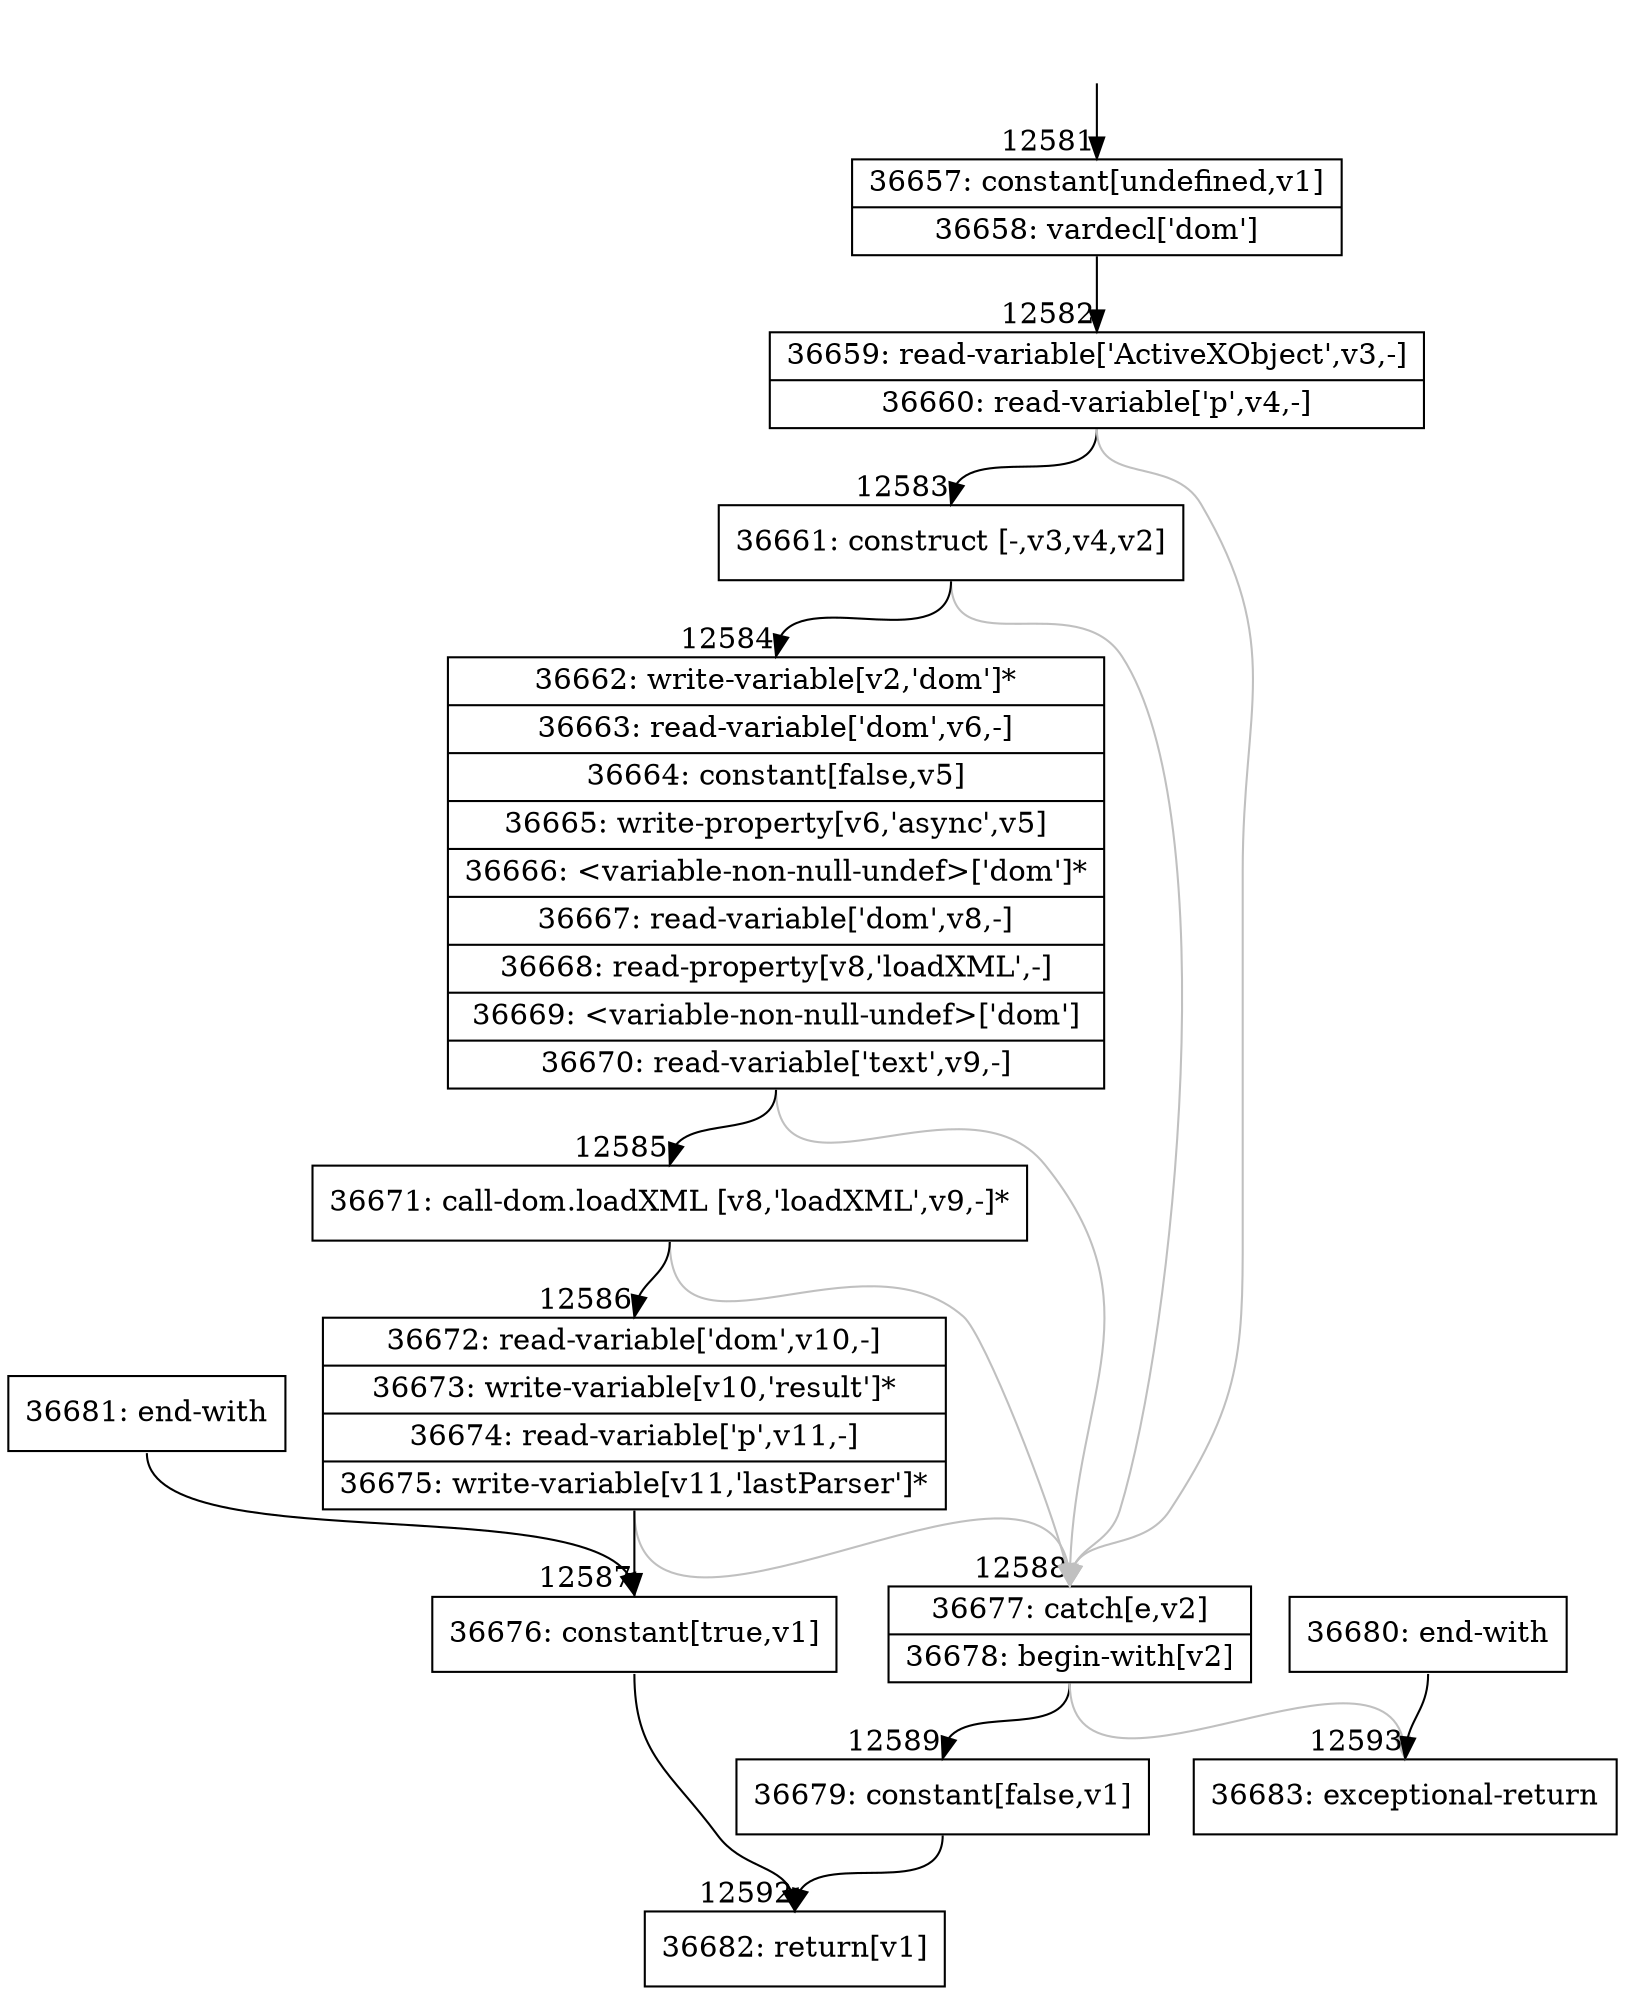 digraph {
rankdir="TD"
BB_entry923[shape=none,label=""];
BB_entry923 -> BB12581 [tailport=s, headport=n, headlabel="    12581"]
BB12581 [shape=record label="{36657: constant[undefined,v1]|36658: vardecl['dom']}" ] 
BB12581 -> BB12582 [tailport=s, headport=n, headlabel="      12582"]
BB12582 [shape=record label="{36659: read-variable['ActiveXObject',v3,-]|36660: read-variable['p',v4,-]}" ] 
BB12582 -> BB12583 [tailport=s, headport=n, headlabel="      12583"]
BB12582 -> BB12588 [tailport=s, headport=n, color=gray, headlabel="      12588"]
BB12583 [shape=record label="{36661: construct [-,v3,v4,v2]}" ] 
BB12583 -> BB12584 [tailport=s, headport=n, headlabel="      12584"]
BB12583 -> BB12588 [tailport=s, headport=n, color=gray]
BB12584 [shape=record label="{36662: write-variable[v2,'dom']*|36663: read-variable['dom',v6,-]|36664: constant[false,v5]|36665: write-property[v6,'async',v5]|36666: \<variable-non-null-undef\>['dom']*|36667: read-variable['dom',v8,-]|36668: read-property[v8,'loadXML',-]|36669: \<variable-non-null-undef\>['dom']|36670: read-variable['text',v9,-]}" ] 
BB12584 -> BB12585 [tailport=s, headport=n, headlabel="      12585"]
BB12584 -> BB12588 [tailport=s, headport=n, color=gray]
BB12585 [shape=record label="{36671: call-dom.loadXML [v8,'loadXML',v9,-]*}" ] 
BB12585 -> BB12586 [tailport=s, headport=n, headlabel="      12586"]
BB12585 -> BB12588 [tailport=s, headport=n, color=gray]
BB12586 [shape=record label="{36672: read-variable['dom',v10,-]|36673: write-variable[v10,'result']*|36674: read-variable['p',v11,-]|36675: write-variable[v11,'lastParser']*}" ] 
BB12586 -> BB12587 [tailport=s, headport=n, headlabel="      12587"]
BB12586 -> BB12588 [tailport=s, headport=n, color=gray]
BB12587 [shape=record label="{36676: constant[true,v1]}" ] 
BB12587 -> BB12592 [tailport=s, headport=n, headlabel="      12592"]
BB12588 [shape=record label="{36677: catch[e,v2]|36678: begin-with[v2]}" ] 
BB12588 -> BB12589 [tailport=s, headport=n, headlabel="      12589"]
BB12588 -> BB12593 [tailport=s, headport=n, color=gray, headlabel="      12593"]
BB12589 [shape=record label="{36679: constant[false,v1]}" ] 
BB12589 -> BB12592 [tailport=s, headport=n]
BB12590 [shape=record label="{36680: end-with}" ] 
BB12590 -> BB12593 [tailport=s, headport=n]
BB12591 [shape=record label="{36681: end-with}" ] 
BB12591 -> BB12587 [tailport=s, headport=n]
BB12592 [shape=record label="{36682: return[v1]}" ] 
BB12593 [shape=record label="{36683: exceptional-return}" ] 
//#$~ 17726
}
